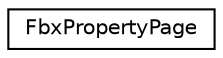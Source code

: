 digraph "クラス階層図"
{
  edge [fontname="Helvetica",fontsize="10",labelfontname="Helvetica",labelfontsize="10"];
  node [fontname="Helvetica",fontsize="10",shape=record];
  rankdir="LR";
  Node0 [label="FbxPropertyPage",height=0.2,width=0.4,color="black", fillcolor="white", style="filled",URL="$class_fbx_property_page.html"];
}
